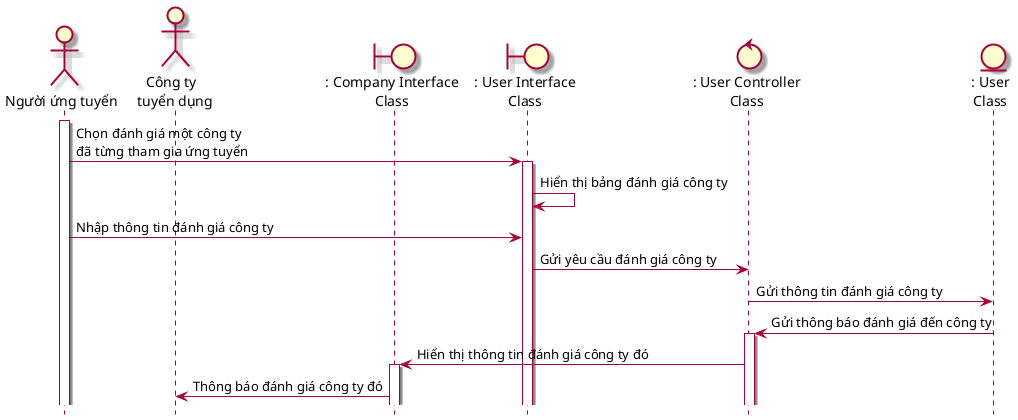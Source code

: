 @startuml SeqDanhGiaCongTyTuyenDung
skin rose 
hide footbox
actor nguoiUngTuyen as "Người ứng tuyển"
actor congTy as "Công ty \n tuyển dụng"

nguoiUngTuyen++
boundary companyInterface as ": Company Interface\nClass"
boundary candidateInterface as ": User Interface\nClass"
control userController as ": User Controller\nClass"
entity User as ": User\nClass"
nguoiUngTuyen->candidateInterface++: Chọn đánh giá một công ty \nđã từng tham gia ứng tuyển
candidateInterface->candidateInterface: Hiển thị bảng đánh giá công ty
nguoiUngTuyen-> candidateInterface: Nhập thông tin đánh giá công ty
candidateInterface-> userController: Gửi yêu cầu đánh giá công ty
userController-> User: Gửi thông tin đánh giá công ty
User ->  userController++: Gửi thông báo đánh giá đến công ty
userController-> companyInterface++: Hiển thị thông tin đánh giá công ty đó
companyInterface -> congTy: Thông báo đánh giá công ty đó
@enduml